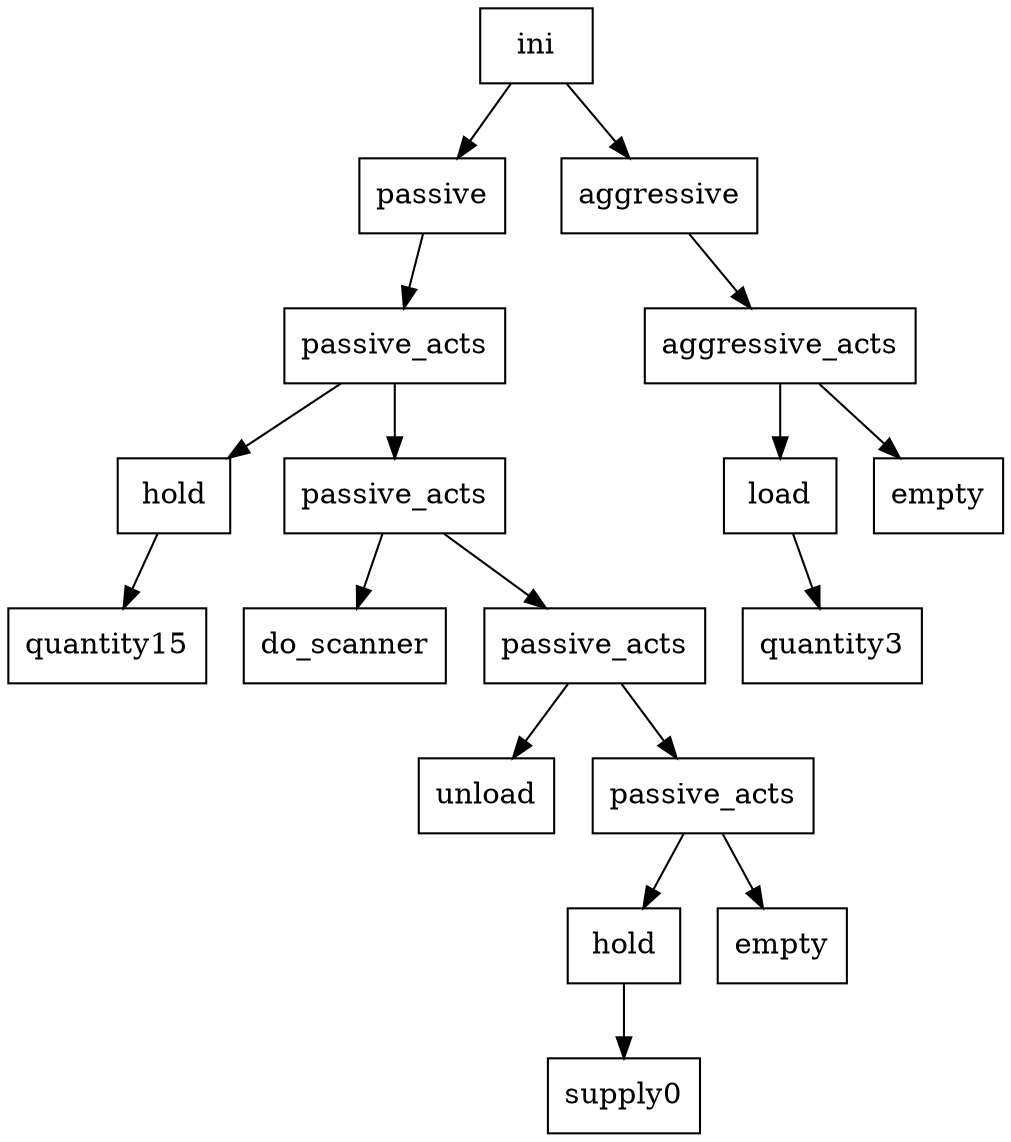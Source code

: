 digraph g {
graph [ordering=out];
node [shape=rectangle];
n[label = "ini"];
n0[label = "passive"];
n00[label = "passive_acts"];
n000[label = "hold"];
n0000[label = "quantity15"];
n000 -> n0000;
n00 -> n000;
n001[label = "passive_acts"];
n0010[label = "do_scanner"];
n001 -> n0010;
n0011[label = "passive_acts"];
n00110[label = "unload"];
n0011 -> n00110;
n00111[label = "passive_acts"];
n001110[label = "hold"];
n0011100[label = "supply0"];
n001110 -> n0011100;
n00111 -> n001110;
n001111[label = "empty"];
n00111 -> n001111;
n0011 -> n00111;
n001 -> n0011;
n00 -> n001;
n0 -> n00;
n -> n0;
n1[label = "aggressive"];
n10[label = "aggressive_acts"];
n100[label = "load"];
n1000[label = "quantity3"];
n100 -> n1000;
n10 -> n100;
n101[label = "empty"];
n10 -> n101;
n1 -> n10;
n -> n1;
}

